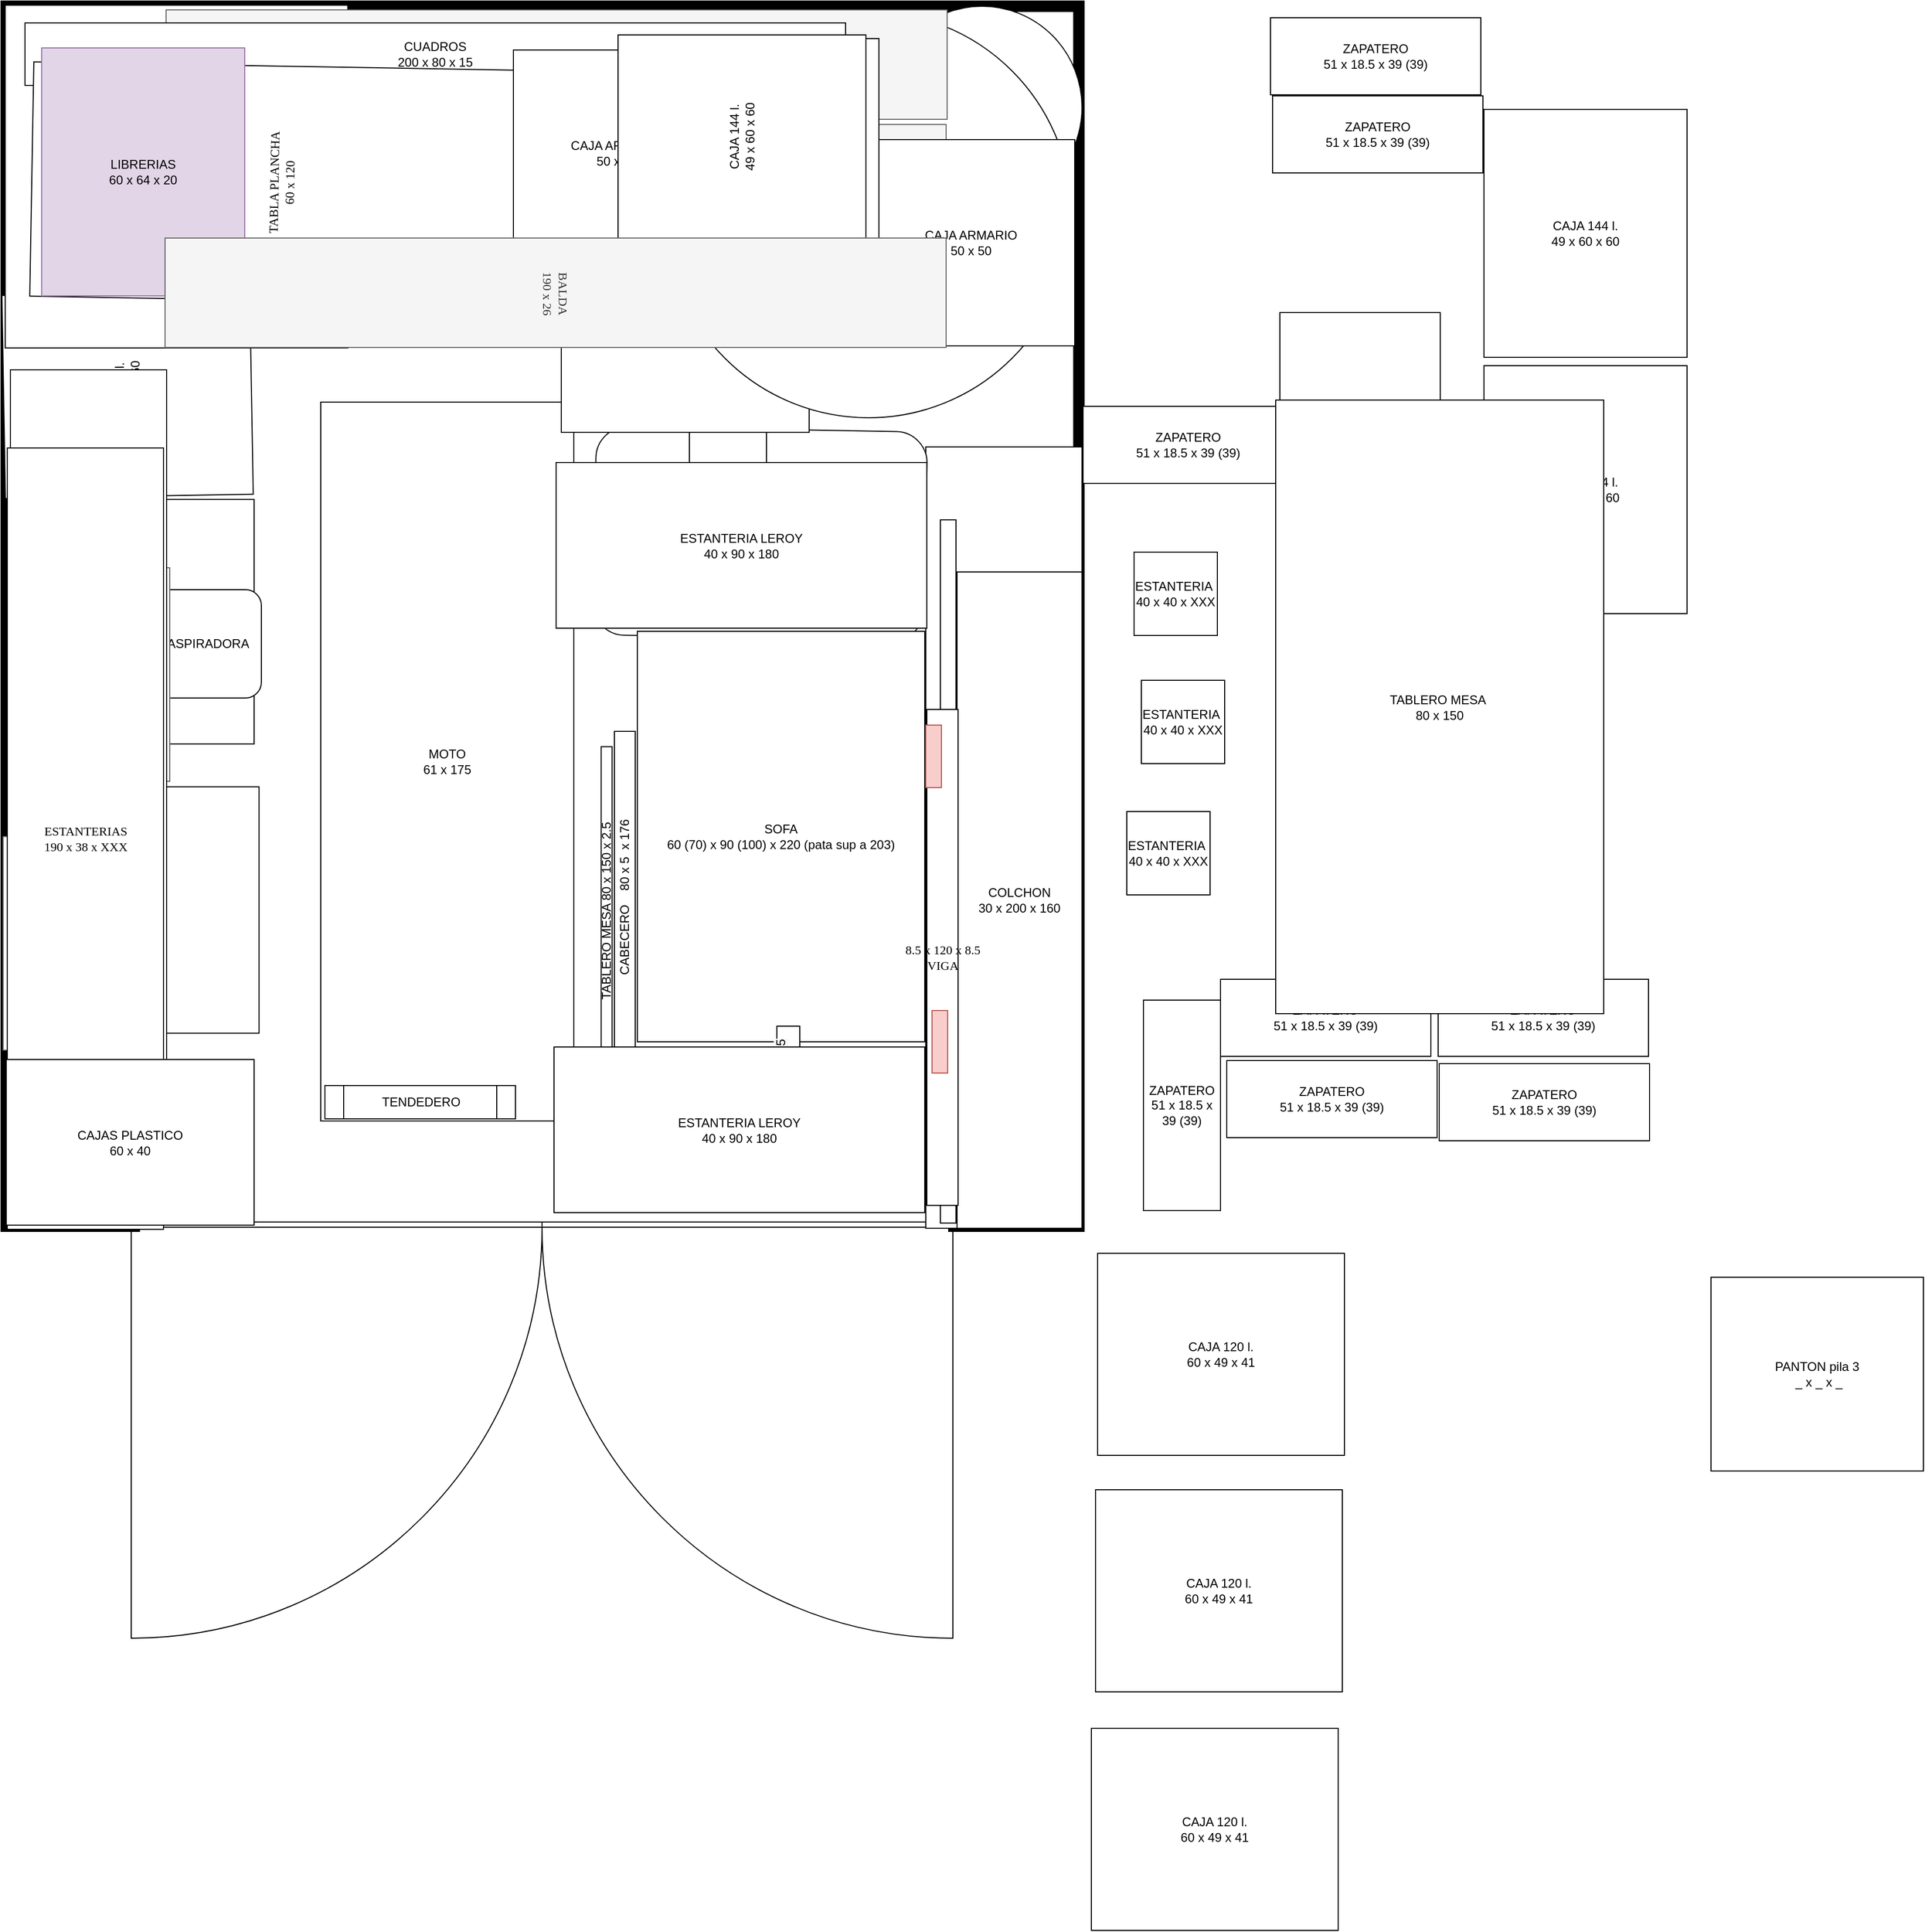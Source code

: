 <mxfile version="14.2.9" type="github">
  <diagram name="Page-1" id="38b20595-45e3-9b7f-d5ca-b57f44c5b66d">
    <mxGraphModel dx="1666" dy="1197" grid="0" gridSize="15" guides="0" tooltips="1" connect="0" arrows="0" fold="1" page="1" pageScale="1" pageWidth="1043" pageHeight="1181" background="none" math="1" shadow="0">
      <root>
        <mxCell id="0" />
        <mxCell id="5UWoC-fxccsJFHag1fMj-10" value="Paredes" parent="0" />
        <mxCell id="r4qnVybcs4rJ6ydenGPn-22" value="" style="verticalLabelPosition=bottom;html=1;verticalAlign=top;align=center;shape=mxgraph.floorplan.doorDouble;aspect=fixed;strokeColor=#000000;fillColor=#ffffff;" parent="5UWoC-fxccsJFHag1fMj-10" vertex="1">
          <mxGeometry x="125" y="1172" width="789" height="419.16" as="geometry" />
        </mxCell>
        <mxCell id="r4qnVybcs4rJ6ydenGPn-19" value="" style="verticalLabelPosition=bottom;html=1;verticalAlign=top;align=center;shape=mxgraph.floorplan.wallCorner;fillColor=#000000;direction=south;strokeColor=#000000;" parent="5UWoC-fxccsJFHag1fMj-10" vertex="1">
          <mxGeometry x="515" width="525" height="1170" as="geometry" />
        </mxCell>
        <mxCell id="r4qnVybcs4rJ6ydenGPn-17" value="" style="verticalLabelPosition=bottom;html=1;verticalAlign=top;align=center;shape=mxgraph.floorplan.wallCorner;fillColor=#000000;strokeColor=#000000;" parent="5UWoC-fxccsJFHag1fMj-10" vertex="1">
          <mxGeometry width="1028" height="1170" as="geometry" />
        </mxCell>
        <mxCell id="r4qnVybcs4rJ6ydenGPn-20" value="" style="verticalLabelPosition=bottom;html=1;verticalAlign=top;align=center;shape=mxgraph.floorplan.wallCorner;fillColor=#000000;direction=north;strokeColor=#000000;" parent="5UWoC-fxccsJFHag1fMj-10" vertex="1">
          <mxGeometry y="1157" width="133" height="24" as="geometry" />
        </mxCell>
        <mxCell id="r4qnVybcs4rJ6ydenGPn-21" value="" style="verticalLabelPosition=bottom;html=1;verticalAlign=top;align=center;shape=mxgraph.floorplan.wallCorner;fillColor=#000000;direction=west;strokeColor=#000000;" parent="5UWoC-fxccsJFHag1fMj-10" vertex="1">
          <mxGeometry x="910" y="1095" width="130" height="86" as="geometry" />
        </mxCell>
        <mxCell id="1" parent="0" />
        <mxCell id="r4qnVybcs4rJ6ydenGPn-27" value="KALLAX 5x5&lt;br&gt;185 x 39 x XXX" style="shape=rect;shadow=0;rounded=0;comic=0;fontFamily=Verdana;fontSize=12;align=center;html=1;text=moto" parent="1" vertex="1">
          <mxGeometry x="888" y="428" width="150" height="750" as="geometry" />
        </mxCell>
        <mxCell id="r4qnVybcs4rJ6ydenGPn-8" value="LAVADORA&lt;br&gt;60 x 60 x&amp;nbsp; 84.6" style="rounded=0;whiteSpace=wrap;html=1;strokeColor=#000000;fillColor=#ffffff;rotation=-90;direction=south;" parent="1" vertex="1">
          <mxGeometry x="10" y="753" width="236.5" height="239" as="geometry" />
        </mxCell>
        <mxCell id="r4qnVybcs4rJ6ydenGPn-9" value="LAVAVAJILLAS&lt;br&gt;65 x 50 x 81.5" style="rounded=0;whiteSpace=wrap;html=1;strokeColor=#000000;fillColor=#ffffff;rotation=-90;direction=south;" parent="1" vertex="1">
          <mxGeometry x="6.88" y="477" width="234.75" height="237.5" as="geometry" />
        </mxCell>
        <mxCell id="r4qnVybcs4rJ6ydenGPn-16" value="TABLEROS&lt;br&gt;XXX x80 x200" style="rounded=0;whiteSpace=wrap;html=1;strokeColor=#000000;fillColor=#ffffff;" parent="1" vertex="1">
          <mxGeometry x="902" y="498" width="15" height="675" as="geometry" />
        </mxCell>
        <mxCell id="r4qnVybcs4rJ6ydenGPn-28" value="KALLAX 4x3&lt;br&gt;146 x 39 x XXX" style="shape=rect;shadow=0;rounded=0;comic=0;fontFamily=Verdana;fontSize=12;align=center;html=1;text=moto" parent="1" vertex="1">
          <mxGeometry x="1228" y="299" width="154" height="577" as="geometry" />
        </mxCell>
        <mxCell id="r4qnVybcs4rJ6ydenGPn-34" value="BASE MESA aprox. 58&lt;br&gt;" style="shape=ellipse;shadow=0;rounded=0;comic=0;fontFamily=Verdana;fontSize=12;align=center;html=1;" parent="1" vertex="1">
          <mxGeometry x="713" y="118" width="230" height="230" as="geometry" />
        </mxCell>
        <mxCell id="r4qnVybcs4rJ6ydenGPn-40" value="CAJA ROPA&lt;br&gt;50 x 80&amp;nbsp;&lt;br&gt;x 8" style="rounded=1;whiteSpace=wrap;html=1;strokeColor=#000000;fillColor=#ffffff;rotation=-89;direction=south;" parent="1" vertex="1">
          <mxGeometry x="629" y="352" width="200" height="318" as="geometry" />
        </mxCell>
        <mxCell id="r4qnVybcs4rJ6ydenGPn-45" value="ZAPATERO&lt;br&gt;51 x 18.5 x 39 (39)" style="rounded=0;whiteSpace=wrap;html=1;strokeColor=#000000;fillColor=#ffffff;" parent="1" vertex="1">
          <mxGeometry x="1380" y="939" width="202" height="74" as="geometry" />
        </mxCell>
        <mxCell id="r4qnVybcs4rJ6ydenGPn-46" value="ZAPATERO&lt;br&gt;51 x 18.5 x 39 (39)" style="rounded=0;whiteSpace=wrap;html=1;strokeColor=#000000;fillColor=#ffffff;" parent="1" vertex="1">
          <mxGeometry x="1039" y="389" width="202" height="74" as="geometry" />
        </mxCell>
        <mxCell id="r4qnVybcs4rJ6ydenGPn-49" value="ZAPATERO&lt;br&gt;51 x 18.5 x 39 (39)" style="rounded=0;whiteSpace=wrap;html=1;strokeColor=#000000;fillColor=#ffffff;" parent="1" vertex="1">
          <mxGeometry x="1177" y="1017" width="202" height="74" as="geometry" />
        </mxCell>
        <mxCell id="r4qnVybcs4rJ6ydenGPn-50" value="ZAPATERO&lt;br&gt;51 x 18.5 x 39 (39)" style="rounded=0;whiteSpace=wrap;html=1;strokeColor=#000000;fillColor=#ffffff;" parent="1" vertex="1">
          <mxGeometry x="1381" y="1020" width="202" height="74" as="geometry" />
        </mxCell>
        <mxCell id="r4qnVybcs4rJ6ydenGPn-60" value="decks&amp;nbsp;&lt;br&gt;&amp;nbsp;44 x 57 x 24" style="rounded=0;whiteSpace=wrap;html=1;strokeColor=#000000;fillColor=#ffffff;" parent="1" vertex="1">
          <mxGeometry x="751" y="43" width="227" height="176" as="geometry" />
        </mxCell>
        <mxCell id="5UWoC-fxccsJFHag1fMj-1" value="PANTON pila 3&lt;br&gt;&amp;nbsp;_ x _ x _" style="rounded=0;whiteSpace=wrap;html=1;strokeColor=#000000;fillColor=#ffffff;" parent="1" vertex="1">
          <mxGeometry x="1642" y="1225" width="204" height="186" as="geometry" />
        </mxCell>
        <mxCell id="5UWoC-fxccsJFHag1fMj-2" value="ZAPATERO&lt;br&gt;51 x 18.5 x 39 (39)" style="rounded=0;whiteSpace=wrap;html=1;strokeColor=#000000;fillColor=#ffffff;direction=south;" parent="1" vertex="1">
          <mxGeometry x="661" y="381" width="74" height="202" as="geometry" />
        </mxCell>
        <mxCell id="r4qnVybcs4rJ6ydenGPn-10" value="COLCHON&lt;br&gt;30 x 200 x 160" style="rounded=0;whiteSpace=wrap;html=1;strokeColor=#000000;fillColor=#ffffff;" parent="1" vertex="1">
          <mxGeometry x="918" y="548" width="120" height="630" as="geometry" />
        </mxCell>
        <mxCell id="r4qnVybcs4rJ6ydenGPn-29" value="lampara 31" style="shape=ellipse;shadow=0;rounded=0;comic=0;fontFamily=Verdana;fontSize=12;align=center;html=1;" parent="1" vertex="1">
          <mxGeometry x="882" y="52" width="124" height="122" as="geometry" />
        </mxCell>
        <mxCell id="r4qnVybcs4rJ6ydenGPn-30" value="LAMPARA 49" style="shape=ellipse;shadow=0;rounded=0;comic=0;fontFamily=Verdana;fontSize=12;align=center;html=1;" parent="1" vertex="1">
          <mxGeometry x="846" y="5" width="192" height="194" as="geometry" />
        </mxCell>
        <mxCell id="r4qnVybcs4rJ6ydenGPn-48" value="ZAPATERO&lt;br&gt;51 x 18.5 x 39 (39)" style="rounded=0;whiteSpace=wrap;html=1;strokeColor=#000000;fillColor=#ffffff;direction=west;" parent="1" vertex="1">
          <mxGeometry x="1219" y="16" width="202" height="74" as="geometry" />
        </mxCell>
        <mxCell id="r4qnVybcs4rJ6ydenGPn-47" value="ZAPATERO&lt;br&gt;51 x 18.5 x 39 (39)" style="rounded=0;whiteSpace=wrap;html=1;strokeColor=#000000;fillColor=#ffffff;direction=west;" parent="1" vertex="1">
          <mxGeometry x="1221" y="91" width="202" height="74" as="geometry" />
        </mxCell>
        <mxCell id="5UWoC-fxccsJFHag1fMj-3" value="ZAPATERO&lt;br&gt;51 x 18.5 x 39 (39)" style="rounded=0;whiteSpace=wrap;html=1;strokeColor=#000000;fillColor=#ffffff;direction=south;" parent="1" vertex="1">
          <mxGeometry x="748" y="446" width="74" height="133" as="geometry" />
        </mxCell>
        <mxCell id="5UWoC-fxccsJFHag1fMj-4" value="ZAPATERO&lt;br&gt;51 x 18.5 x 39 (39)" style="rounded=0;whiteSpace=wrap;html=1;strokeColor=#000000;fillColor=#ffffff;direction=north;" parent="1" vertex="1">
          <mxGeometry x="1097" y="959" width="74" height="202" as="geometry" />
        </mxCell>
        <mxCell id="5UWoC-fxccsJFHag1fMj-5" value="ZAPATERO&lt;br&gt;51 x 18.5 x 39 (39)" style="rounded=0;whiteSpace=wrap;html=1;strokeColor=#000000;fillColor=#ffffff;direction=west;" parent="1" vertex="1">
          <mxGeometry x="1171" y="939" width="202" height="74" as="geometry" />
        </mxCell>
        <mxCell id="r4qnVybcs4rJ6ydenGPn-11" value="SOFA&lt;br&gt;60 (70) x 90 (100) x 220 (pata sup a 203)" style="rounded=0;whiteSpace=wrap;html=1;strokeColor=#000000;fillColor=#ffffff;" parent="1" vertex="1">
          <mxGeometry x="611" y="605" width="276" height="394" as="geometry" />
        </mxCell>
        <mxCell id="r4qnVybcs4rJ6ydenGPn-53" value="&lt;span&gt;CABECERO&amp;nbsp; &amp;nbsp;&amp;nbsp;&lt;/span&gt;&lt;span&gt;80 x 5&amp;nbsp; x 176&lt;/span&gt;" style="rounded=0;whiteSpace=wrap;html=1;strokeColor=#000000;fillColor=#ffffff;rotation=-90;" parent="1" vertex="1">
          <mxGeometry x="440" y="850" width="318" height="20" as="geometry" />
        </mxCell>
        <mxCell id="r4qnVybcs4rJ6ydenGPn-54" value="&lt;span style=&quot;color: rgb(0 , 0 , 0) ; font-family: &amp;#34;helvetica&amp;#34; ; font-size: 12px ; font-style: normal ; font-weight: 400 ; letter-spacing: normal ; text-align: center ; text-indent: 0px ; text-transform: none ; word-spacing: 0px ; background-color: rgb(248 , 249 , 250) ; display: inline ; float: none&quot;&gt;PIECERO&amp;nbsp;&amp;nbsp;&lt;/span&gt;&lt;span style=&quot;color: rgb(0 , 0 , 0) ; font-family: &amp;#34;helvetica&amp;#34; ; font-size: 12px ; font-style: normal ; font-weight: 400 ; letter-spacing: normal ; text-align: center ; text-indent: 0px ; text-transform: none ; word-spacing: 0px ; background-color: rgb(248 , 249 , 250) ; display: inline ; float: none&quot;&gt;30 x 5 176&amp;nbsp;&lt;/span&gt;" style="rounded=0;whiteSpace=wrap;html=1;strokeColor=#000000;fillColor=#ffffff;rotation=-90;" parent="1" vertex="1">
          <mxGeometry x="697" y="1032" width="118" height="22" as="geometry" />
        </mxCell>
        <mxCell id="r4qnVybcs4rJ6ydenGPn-12" value="MOTO&lt;br&gt;61 x 175" style="rounded=0;whiteSpace=wrap;html=1;strokeColor=#000000;fillColor=#ffffff;" parent="1" vertex="1">
          <mxGeometry x="307" y="385" width="243" height="690" as="geometry" />
        </mxCell>
        <mxCell id="r4qnVybcs4rJ6ydenGPn-41" value="ASPIRADORA" style="rounded=1;whiteSpace=wrap;html=1;strokeColor=#000000;fillColor=#ffffff;" parent="1" vertex="1">
          <mxGeometry x="148" y="565" width="102" height="104" as="geometry" />
        </mxCell>
        <mxCell id="r4qnVybcs4rJ6ydenGPn-42" value="TENDEDERO" style="shape=process;whiteSpace=wrap;html=1;backgroundOutline=1;strokeColor=#000000;fillColor=#ffffff;" parent="1" vertex="1">
          <mxGeometry x="311" y="1041" width="183" height="32" as="geometry" />
        </mxCell>
        <mxCell id="r4qnVybcs4rJ6ydenGPn-56" value="ESTANTERIA&amp;nbsp;&lt;br&gt;40 x 40 x XXX" style="whiteSpace=wrap;html=1;aspect=fixed;strokeColor=#000000;fillColor=#ffffff;" parent="1" vertex="1">
          <mxGeometry x="1088" y="529" width="80" height="80" as="geometry" />
        </mxCell>
        <mxCell id="r4qnVybcs4rJ6ydenGPn-57" value="ESTANTERIA&amp;nbsp;&lt;br&gt;40 x 40 x XXX" style="whiteSpace=wrap;html=1;aspect=fixed;strokeColor=#000000;fillColor=#ffffff;" parent="1" vertex="1">
          <mxGeometry x="1081" y="778" width="80" height="80" as="geometry" />
        </mxCell>
        <mxCell id="r4qnVybcs4rJ6ydenGPn-59" value="ESTANTERIA&amp;nbsp;&lt;br&gt;40 x 40 x XXX" style="whiteSpace=wrap;html=1;aspect=fixed;strokeColor=#000000;fillColor=#ffffff;" parent="1" vertex="1">
          <mxGeometry x="1095" y="652" width="80" height="80" as="geometry" />
        </mxCell>
        <mxCell id="r4qnVybcs4rJ6ydenGPn-66" value="CAJA 120 l.&lt;br&gt;60 x 49 x 41" style="rounded=0;whiteSpace=wrap;html=1;strokeColor=#000000;fillColor=#ffffff;" parent="1" vertex="1">
          <mxGeometry x="1047" y="1658" width="237" height="194" as="geometry" />
        </mxCell>
        <mxCell id="O3L0_yTSohYJSVkCb_aI-1" value="8.5 x 120 x 8.5&lt;br&gt;VIGA" style="shape=rect;shadow=0;rounded=0;comic=0;fontFamily=Verdana;fontSize=12;align=center;html=1;text=moto" vertex="1" parent="1">
          <mxGeometry x="889" y="680" width="30" height="476" as="geometry" />
        </mxCell>
        <mxCell id="O3L0_yTSohYJSVkCb_aI-2" value="" style="rounded=0;whiteSpace=wrap;html=1;fillColor=#f8cecc;strokeColor=#b85450;" vertex="1" parent="1">
          <mxGeometry x="894" y="969" width="15" height="60" as="geometry" />
        </mxCell>
        <mxCell id="O3L0_yTSohYJSVkCb_aI-3" value="" style="rounded=0;whiteSpace=wrap;html=1;fillColor=#f8cecc;strokeColor=#b85450;" vertex="1" parent="1">
          <mxGeometry x="888" y="695" width="15" height="60" as="geometry" />
        </mxCell>
        <mxCell id="O3L0_yTSohYJSVkCb_aI-4" value="PANTONS" style="shape=ellipse;shadow=0;rounded=0;comic=0;fontFamily=Verdana;fontSize=12;align=center;html=1;" vertex="1" parent="1">
          <mxGeometry x="636" y="10" width="192" height="194" as="geometry" />
        </mxCell>
        <mxCell id="O3L0_yTSohYJSVkCb_aI-5" value="CAJA 120 l.&lt;br&gt;60 x 49 x 41" style="rounded=0;whiteSpace=wrap;html=1;strokeColor=#000000;fillColor=#ffffff;" vertex="1" parent="1">
          <mxGeometry x="1051" y="1429" width="237" height="194" as="geometry" />
        </mxCell>
        <mxCell id="O3L0_yTSohYJSVkCb_aI-6" value="CAJA 120 l.&lt;br&gt;60 x 49 x 41" style="rounded=0;whiteSpace=wrap;html=1;strokeColor=#000000;fillColor=#ffffff;" vertex="1" parent="1">
          <mxGeometry x="1053" y="1202" width="237" height="194" as="geometry" />
        </mxCell>
        <mxCell id="O3L0_yTSohYJSVkCb_aI-9" value="CAJA 120 l.&lt;br&gt;49 x 60 x 41" style="rounded=0;whiteSpace=wrap;html=1;strokeColor=#000000;fillColor=#ffffff;" vertex="1" parent="1">
          <mxGeometry x="37" y="34" width="195" height="238" as="geometry" />
        </mxCell>
        <mxCell id="O3L0_yTSohYJSVkCb_aI-10" value="CAJA 144 l.&lt;br&gt;49 x 60 x 60" style="rounded=0;whiteSpace=wrap;html=1;strokeColor=#000000;fillColor=#ffffff;rotation=-91;" vertex="1" parent="1">
          <mxGeometry x="24" y="259" width="195" height="238" as="geometry" />
        </mxCell>
        <mxCell id="O3L0_yTSohYJSVkCb_aI-11" value="CAJA 144 l.&lt;br&gt;49 x 60 x 60" style="rounded=0;whiteSpace=wrap;html=1;strokeColor=#000000;fillColor=#ffffff;" vertex="1" parent="1">
          <mxGeometry x="1424" y="104" width="195" height="238" as="geometry" />
        </mxCell>
        <mxCell id="O3L0_yTSohYJSVkCb_aI-13" value="CAJA 144 l.&lt;br&gt;49 x 60 x 60" style="rounded=0;whiteSpace=wrap;html=1;strokeColor=#000000;fillColor=#ffffff;" vertex="1" parent="1">
          <mxGeometry x="1424" y="350" width="195" height="238" as="geometry" />
        </mxCell>
        <mxCell id="O3L0_yTSohYJSVkCb_aI-15" value="CAJA libros&lt;br&gt;49 x 60 x 31" style="rounded=0;whiteSpace=wrap;html=1;strokeColor=#000000;fillColor=#ffffff;direction=south;" vertex="1" parent="1">
          <mxGeometry x="538" y="219" width="238" height="195" as="geometry" />
        </mxCell>
        <mxCell id="O3L0_yTSohYJSVkCb_aI-16" value="CAJA libros&lt;br&gt;49 x 60 x 31" style="rounded=0;whiteSpace=wrap;html=1;strokeColor=#000000;fillColor=#ffffff;rotation=90;" vertex="1" parent="1">
          <mxGeometry x="300" width="195" height="238" as="geometry" />
        </mxCell>
        <mxCell id="O3L0_yTSohYJSVkCb_aI-17" value="CAJA libros&lt;br&gt;49 x 60 x 31" style="rounded=0;whiteSpace=wrap;html=1;strokeColor=#000000;fillColor=#ffffff;" vertex="1" parent="1">
          <mxGeometry x="503" y="61" width="195" height="238" as="geometry" />
        </mxCell>
        <mxCell id="O3L0_yTSohYJSVkCb_aI-18" value="CAJA libros&lt;br&gt;49 x 60 x 31" style="rounded=0;whiteSpace=wrap;html=1;strokeColor=#000000;fillColor=#ffffff;" vertex="1" parent="1">
          <mxGeometry x="306" y="22" width="195" height="238" as="geometry" />
        </mxCell>
        <mxCell id="O3L0_yTSohYJSVkCb_aI-19" value="CAJA libros&lt;br&gt;49 x 60 x 31" style="rounded=0;whiteSpace=wrap;html=1;strokeColor=#000000;fillColor=#ffffff;rotation=-90;" vertex="1" parent="1">
          <mxGeometry x="314" y="-5" width="195" height="238" as="geometry" />
        </mxCell>
        <mxCell id="O3L0_yTSohYJSVkCb_aI-20" value="CAJA libros&lt;br&gt;49 x 60 x 31" style="rounded=0;whiteSpace=wrap;html=1;strokeColor=#000000;fillColor=#ffffff;direction=south;" vertex="1" parent="1">
          <mxGeometry x="538" y="18" width="238" height="195" as="geometry" />
        </mxCell>
        <mxCell id="5UWoC-fxccsJFHag1fMj-7" value="38 - zapateros" parent="0" />
        <mxCell id="5UWoC-fxccsJFHag1fMj-8" value="segundo piso" parent="0" visible="0" />
        <mxCell id="r4qnVybcs4rJ6ydenGPn-23" value="BALDA&lt;br&gt;190 x 26" style="shape=rect;shadow=0;rounded=0;comic=0;fontFamily=Verdana;fontSize=12;align=center;html=1;text=moto;fillColor=#f5f5f5;strokeColor=#666666;fontColor=#333333;" parent="5UWoC-fxccsJFHag1fMj-8" vertex="1">
          <mxGeometry x="6" y="199" width="105" height="750" as="geometry" />
        </mxCell>
        <mxCell id="r4qnVybcs4rJ6ydenGPn-44" value="CUBO&amp;nbsp;&lt;br&gt;33 x 30" style="rounded=1;whiteSpace=wrap;html=1;strokeColor=#000000;fillColor=#ffffff;" parent="5UWoC-fxccsJFHag1fMj-8" vertex="1">
          <mxGeometry x="310" y="692" width="120" height="60" as="geometry" />
        </mxCell>
        <mxCell id="r4qnVybcs4rJ6ydenGPn-43" value="CUBO NEGRO&lt;br&gt;43 x 26" style="rounded=1;whiteSpace=wrap;html=1;strokeColor=#000000;fillColor=#ffffff;" parent="5UWoC-fxccsJFHag1fMj-8" vertex="1">
          <mxGeometry x="297" y="772" width="120" height="60" as="geometry" />
        </mxCell>
        <mxCell id="5UWoC-fxccsJFHag1fMj-11" value="BALDA&lt;br&gt;190 x 26" style="shape=rect;shadow=0;rounded=0;comic=0;fontFamily=Verdana;fontSize=12;align=center;html=1;text=moto;fillColor=#f5f5f5;strokeColor=#666666;fontColor=#333333;" parent="5UWoC-fxccsJFHag1fMj-8" vertex="1">
          <mxGeometry x="6" y="199" width="105" height="750" as="geometry" />
        </mxCell>
        <mxCell id="5UWoC-fxccsJFHag1fMj-12" value="CUBO&amp;nbsp;&lt;br&gt;33 x 30" style="rounded=1;whiteSpace=wrap;html=1;strokeColor=#000000;fillColor=#ffffff;" parent="5UWoC-fxccsJFHag1fMj-8" vertex="1">
          <mxGeometry x="332" y="852" width="120" height="60" as="geometry" />
        </mxCell>
        <mxCell id="5UWoC-fxccsJFHag1fMj-13" value="CUBO NEGRO&lt;br&gt;43 x 26" style="rounded=1;whiteSpace=wrap;html=1;strokeColor=#000000;fillColor=#ffffff;" parent="5UWoC-fxccsJFHag1fMj-8" vertex="1">
          <mxGeometry x="321" y="934" width="120" height="60" as="geometry" />
        </mxCell>
        <mxCell id="5UWoC-fxccsJFHag1fMj-9" value="primer piso" parent="0" />
        <mxCell id="r4qnVybcs4rJ6ydenGPn-32" value="MESA PLEGLABLE&lt;br&gt;84 x 84&amp;nbsp; x 74.5" style="rounded=0;whiteSpace=wrap;html=1;strokeColor=#000000;fillColor=#ffffff;" parent="5UWoC-fxccsJFHag1fMj-9" vertex="1">
          <mxGeometry x="4" y="4" width="329" height="329" as="geometry" />
        </mxCell>
        <mxCell id="48ef80bc37b76060-383" value="MESA&amp;nbsp;&lt;br&gt;100 x 100 x 74.5" style="shape=ellipse;shadow=0;rounded=0;comic=0;fontFamily=Verdana;fontSize=12;align=center;html=1;" parent="5UWoC-fxccsJFHag1fMj-9" vertex="1">
          <mxGeometry x="638" y="10" width="390" height="390" as="geometry" />
        </mxCell>
        <mxCell id="r4qnVybcs4rJ6ydenGPn-26" value="MESITA&amp;nbsp;&lt;br&gt;40 x 52 x 52" style="shape=rect;shadow=0;rounded=0;comic=0;fontFamily=Verdana;fontSize=12;align=center;html=1;text=moto;fillColor=#f5f5f5;strokeColor=#666666;fontColor=#333333;direction=south;" parent="5UWoC-fxccsJFHag1fMj-9" vertex="1">
          <mxGeometry x="8" y="544" width="154" height="205" as="geometry" />
        </mxCell>
        <mxCell id="r4qnVybcs4rJ6ydenGPn-25" value="MESITA&amp;nbsp;&lt;br&gt;40 x 52 x 52" style="shape=rect;shadow=0;rounded=0;comic=0;fontFamily=Verdana;fontSize=12;align=center;html=1;text=moto;fillColor=#f5f5f5;strokeColor=#666666;fontColor=#333333;direction=south;" parent="5UWoC-fxccsJFHag1fMj-9" vertex="1">
          <mxGeometry x="2" y="802" width="154" height="205" as="geometry" />
        </mxCell>
        <mxCell id="r4qnVybcs4rJ6ydenGPn-39" value="BALDA&lt;br&gt;190 x 26" style="shape=rect;shadow=0;rounded=0;comic=0;fontFamily=Verdana;fontSize=12;align=center;html=1;text=moto;fillColor=#f5f5f5;strokeColor=#666666;fontColor=#333333;rotation=90;" parent="5UWoC-fxccsJFHag1fMj-9" vertex="1">
          <mxGeometry x="480" y="-204" width="105" height="750" as="geometry" />
        </mxCell>
        <mxCell id="r4qnVybcs4rJ6ydenGPn-24" value="BALDA&lt;br&gt;190 x 26" style="shape=rect;shadow=0;rounded=0;comic=0;fontFamily=Verdana;fontSize=12;align=center;html=1;text=moto;fillColor=#f5f5f5;strokeColor=#666666;fontColor=#333333;rotation=90;" parent="5UWoC-fxccsJFHag1fMj-9" vertex="1">
          <mxGeometry x="481" y="-314" width="105" height="750" as="geometry" />
        </mxCell>
        <mxCell id="r4qnVybcs4rJ6ydenGPn-55" value="CUADROS&lt;br&gt;200 x 80 x 15" style="rounded=0;whiteSpace=wrap;html=1;strokeColor=#000000;fillColor=#ffffff;" parent="5UWoC-fxccsJFHag1fMj-9" vertex="1">
          <mxGeometry x="23" y="21" width="788" height="60" as="geometry" />
        </mxCell>
        <mxCell id="r4qnVybcs4rJ6ydenGPn-14" value="CAJA ARMARIO&lt;br&gt;50 x 50" style="rounded=0;whiteSpace=wrap;html=1;strokeColor=#000000;fillColor=#ffffff;" parent="5UWoC-fxccsJFHag1fMj-9" vertex="1">
          <mxGeometry x="832" y="133" width="199" height="198" as="geometry" />
        </mxCell>
        <mxCell id="r4qnVybcs4rJ6ydenGPn-3" value="TABLA PLANCHA&lt;br&gt;60 x 120" style="shape=rect;shadow=0;rounded=0;comic=0;fontFamily=Verdana;fontSize=12;align=center;html=1;text=moto;direction=west;rotation=-89;" parent="5UWoC-fxccsJFHag1fMj-9" vertex="1">
          <mxGeometry x="157" y="-65" width="225" height="480" as="geometry" />
        </mxCell>
        <mxCell id="r4qnVybcs4rJ6ydenGPn-2" value="ESTANTERIAS&lt;br&gt;190 x 38 x XXX" style="shape=rect;shadow=0;rounded=0;comic=0;fontFamily=Verdana;fontSize=12;align=center;html=1;text=moto" parent="5UWoC-fxccsJFHag1fMj-9" vertex="1">
          <mxGeometry x="9" y="354" width="150" height="750" as="geometry" />
        </mxCell>
        <mxCell id="O3L0_yTSohYJSVkCb_aI-21" value="ESTANTERIAS&lt;br&gt;190 x 38 x XXX" style="shape=rect;shadow=0;rounded=0;comic=0;fontFamily=Verdana;fontSize=12;align=center;html=1;text=moto" vertex="1" parent="5UWoC-fxccsJFHag1fMj-9">
          <mxGeometry x="6" y="429" width="150" height="750" as="geometry" />
        </mxCell>
        <mxCell id="O3L0_yTSohYJSVkCb_aI-22" value="LIBRERIAS&lt;br&gt;60 x 64 x 20" style="rounded=0;whiteSpace=wrap;html=1;strokeColor=#9673a6;fillColor=#e1d5e7;" vertex="1" parent="5UWoC-fxccsJFHag1fMj-9">
          <mxGeometry x="39" y="45" width="195" height="238" as="geometry" />
        </mxCell>
        <mxCell id="O3L0_yTSohYJSVkCb_aI-23" value="CAJA ARMARIO&lt;br&gt;50 x 50" style="rounded=0;whiteSpace=wrap;html=1;strokeColor=#000000;fillColor=#ffffff;" vertex="1" parent="5UWoC-fxccsJFHag1fMj-9">
          <mxGeometry x="492" y="47" width="199" height="198" as="geometry" />
        </mxCell>
        <mxCell id="O3L0_yTSohYJSVkCb_aI-24" value="CAJA ARMARIO&lt;br&gt;50 x 50" style="rounded=0;whiteSpace=wrap;html=1;strokeColor=#000000;fillColor=#ffffff;" vertex="1" parent="5UWoC-fxccsJFHag1fMj-9">
          <mxGeometry x="644" y="36" width="199" height="198" as="geometry" />
        </mxCell>
        <mxCell id="O3L0_yTSohYJSVkCb_aI-12" value="CAJA 144 l.&lt;br&gt;49 x 60 x 60" style="rounded=0;whiteSpace=wrap;html=1;strokeColor=#000000;fillColor=#ffffff;rotation=-90;" vertex="1" parent="5UWoC-fxccsJFHag1fMj-9">
          <mxGeometry x="614" y="11" width="195" height="238" as="geometry" />
        </mxCell>
        <mxCell id="5UWoC-fxccsJFHag1fMj-6" value="BALDA&lt;br&gt;190 x 26" style="shape=rect;shadow=0;rounded=0;comic=0;fontFamily=Verdana;fontSize=12;align=center;html=1;text=moto;fillColor=#f5f5f5;strokeColor=#666666;fontColor=#333333;rotation=90;" parent="5UWoC-fxccsJFHag1fMj-9" vertex="1">
          <mxGeometry x="480" y="-95" width="105" height="750" as="geometry" />
        </mxCell>
        <mxCell id="O3L0_yTSohYJSVkCb_aI-25" value="TABLERO MESA 80 x 150 x 2.5" style="rounded=0;whiteSpace=wrap;html=1;strokeColor=#000000;fillColor=#ffffff;rotation=-90;" vertex="1" parent="5UWoC-fxccsJFHag1fMj-9">
          <mxGeometry x="424" y="868" width="315" height="10.5" as="geometry" />
        </mxCell>
        <mxCell id="O3L0_yTSohYJSVkCb_aI-26" value="TABLERO MESA&amp;nbsp;&lt;br&gt;80 x 150" style="rounded=0;whiteSpace=wrap;html=1;strokeColor=#000000;fillColor=#ffffff;" vertex="1" parent="5UWoC-fxccsJFHag1fMj-9">
          <mxGeometry x="1224" y="383" width="315" height="589" as="geometry" />
        </mxCell>
        <mxCell id="O3L0_yTSohYJSVkCb_aI-31" value="CAJAS PLASTICO&lt;br&gt;60 x 40" style="rounded=0;whiteSpace=wrap;html=1;strokeColor=#000000;fillColor=#ffffff;" vertex="1" parent="5UWoC-fxccsJFHag1fMj-9">
          <mxGeometry x="5" y="1016" width="238" height="159" as="geometry" />
        </mxCell>
        <mxCell id="O3L0_yTSohYJSVkCb_aI-32" value="ESTANTERIA LEROY&lt;br&gt;40 x 90 x 180" style="rounded=0;whiteSpace=wrap;html=1;strokeColor=#000000;fillColor=#ffffff;direction=west;" vertex="1" parent="5UWoC-fxccsJFHag1fMj-9">
          <mxGeometry x="533" y="443" width="356" height="159" as="geometry" />
        </mxCell>
        <mxCell id="O3L0_yTSohYJSVkCb_aI-33" value="ESTANTERIA LEROY&lt;br&gt;40 x 90 x 180" style="rounded=0;whiteSpace=wrap;html=1;strokeColor=#000000;fillColor=#ffffff;direction=west;" vertex="1" parent="5UWoC-fxccsJFHag1fMj-9">
          <mxGeometry x="531" y="1004" width="356" height="159" as="geometry" />
        </mxCell>
      </root>
    </mxGraphModel>
  </diagram>
</mxfile>
